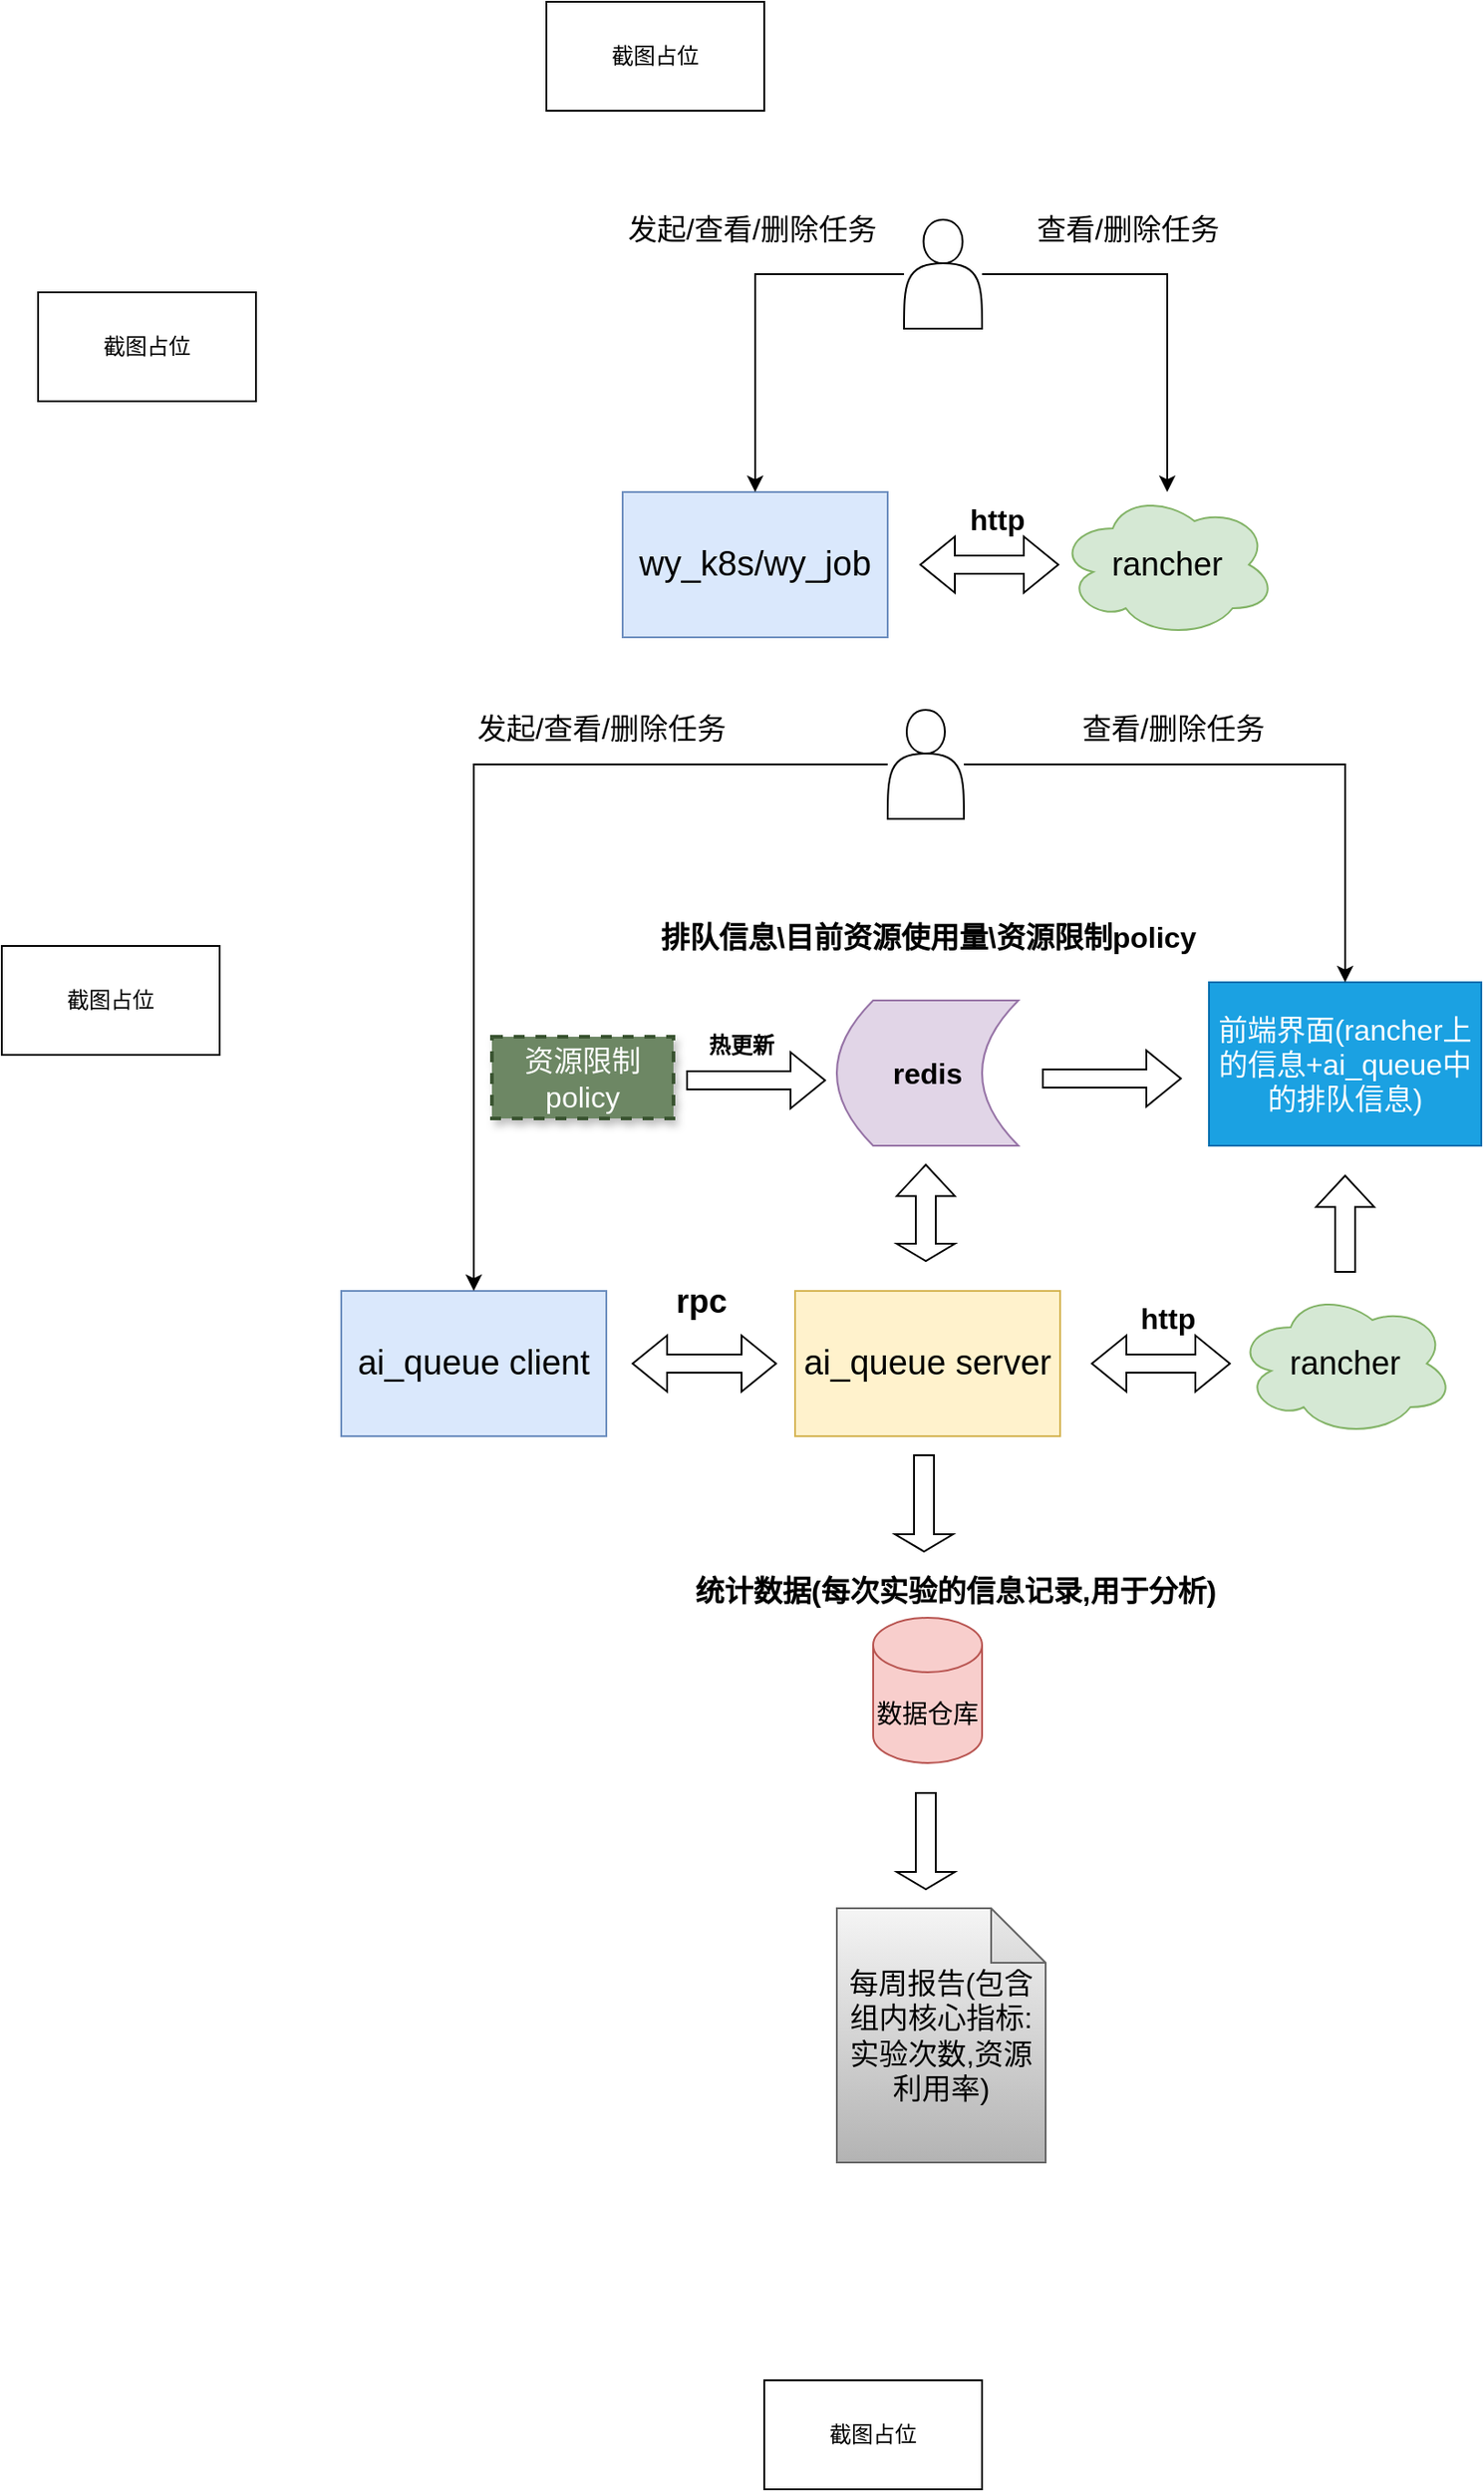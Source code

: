 <mxfile version="21.1.1" type="github">
  <diagram name="第 1 页" id="jlxmokwsTpVfqcsCxAWr">
    <mxGraphModel dx="2261" dy="1938" grid="1" gridSize="10" guides="1" tooltips="1" connect="1" arrows="1" fold="1" page="1" pageScale="1" pageWidth="827" pageHeight="1169" math="0" shadow="0">
      <root>
        <mxCell id="0" />
        <mxCell id="1" parent="0" />
        <mxCell id="wX64DrgatRNQEiag2DZ2-1" value="&lt;font style=&quot;font-size: 19px;&quot;&gt;wy_k8s/wy_job&lt;/font&gt;" style="rounded=0;whiteSpace=wrap;html=1;fillColor=#dae8fc;strokeColor=#6c8ebf;" vertex="1" parent="1">
          <mxGeometry x="222" y="10" width="146" height="80" as="geometry" />
        </mxCell>
        <mxCell id="wX64DrgatRNQEiag2DZ2-2" value="&lt;font style=&quot;font-size: 18px;&quot;&gt;rancher&lt;/font&gt;" style="ellipse;shape=cloud;whiteSpace=wrap;html=1;fillColor=#d5e8d4;strokeColor=#82b366;" vertex="1" parent="1">
          <mxGeometry x="462" y="10" width="120" height="80" as="geometry" />
        </mxCell>
        <mxCell id="wX64DrgatRNQEiag2DZ2-4" value="" style="shape=flexArrow;endArrow=classic;html=1;rounded=0;startArrow=block;" edge="1" parent="1">
          <mxGeometry width="50" height="50" relative="1" as="geometry">
            <mxPoint x="385.5" y="50" as="sourcePoint" />
            <mxPoint x="462.5" y="50" as="targetPoint" />
          </mxGeometry>
        </mxCell>
        <mxCell id="wX64DrgatRNQEiag2DZ2-5" value="&lt;font style=&quot;font-size: 18px;&quot;&gt;rancher&lt;/font&gt;" style="ellipse;shape=cloud;whiteSpace=wrap;html=1;fillColor=#d5e8d4;strokeColor=#82b366;" vertex="1" parent="1">
          <mxGeometry x="560" y="450" width="120" height="80" as="geometry" />
        </mxCell>
        <mxCell id="wX64DrgatRNQEiag2DZ2-6" value="&lt;span style=&quot;font-size: 19px;&quot;&gt;ai_queue client&lt;/span&gt;" style="rounded=0;whiteSpace=wrap;html=1;fillColor=#dae8fc;strokeColor=#6c8ebf;" vertex="1" parent="1">
          <mxGeometry x="67" y="450" width="146" height="80" as="geometry" />
        </mxCell>
        <mxCell id="wX64DrgatRNQEiag2DZ2-7" value="&lt;span style=&quot;font-size: 19px;&quot;&gt;ai_queue server&lt;/span&gt;" style="rounded=0;whiteSpace=wrap;html=1;fillColor=#fff2cc;strokeColor=#d6b656;" vertex="1" parent="1">
          <mxGeometry x="317" y="450" width="146" height="80" as="geometry" />
        </mxCell>
        <mxCell id="wX64DrgatRNQEiag2DZ2-8" value="&lt;b&gt;&lt;font style=&quot;font-size: 16px;&quot;&gt;http&lt;/font&gt;&lt;/b&gt;" style="text;html=1;align=center;verticalAlign=middle;resizable=0;points=[];autosize=1;strokeColor=none;fillColor=none;" vertex="1" parent="1">
          <mxGeometry x="402.5" y="10" width="50" height="30" as="geometry" />
        </mxCell>
        <mxCell id="wX64DrgatRNQEiag2DZ2-10" value="" style="shape=flexArrow;endArrow=classic;html=1;rounded=0;startArrow=block;" edge="1" parent="1">
          <mxGeometry width="50" height="50" relative="1" as="geometry">
            <mxPoint x="227" y="490" as="sourcePoint" />
            <mxPoint x="307" y="490" as="targetPoint" />
          </mxGeometry>
        </mxCell>
        <mxCell id="wX64DrgatRNQEiag2DZ2-11" value="&lt;b&gt;&lt;font style=&quot;font-size: 18px;&quot;&gt;rpc&lt;/font&gt;&lt;/b&gt;" style="text;html=1;align=center;verticalAlign=middle;resizable=0;points=[];autosize=1;strokeColor=none;fillColor=none;" vertex="1" parent="1">
          <mxGeometry x="240" y="436" width="50" height="40" as="geometry" />
        </mxCell>
        <mxCell id="wX64DrgatRNQEiag2DZ2-15" value="&lt;font style=&quot;font-size: 16px;&quot;&gt;&lt;b&gt;排队信息\目前资源使用量\资源限制policy&lt;/b&gt;&lt;/font&gt;" style="text;html=1;align=center;verticalAlign=middle;resizable=0;points=[];autosize=1;strokeColor=none;fillColor=none;" vertex="1" parent="1">
          <mxGeometry x="230" y="240" width="320" height="30" as="geometry" />
        </mxCell>
        <mxCell id="wX64DrgatRNQEiag2DZ2-16" value="&lt;font style=&quot;font-size: 14px;&quot;&gt;数据仓库&lt;/font&gt;" style="shape=cylinder3;whiteSpace=wrap;html=1;boundedLbl=1;backgroundOutline=1;size=15;fillColor=#f8cecc;strokeColor=#b85450;" vertex="1" parent="1">
          <mxGeometry x="360" y="630" width="60" height="80" as="geometry" />
        </mxCell>
        <mxCell id="wX64DrgatRNQEiag2DZ2-18" value="&lt;font style=&quot;font-size: 16px;&quot;&gt;&lt;b&gt;统计数据(每次实验的信息记录,用于分析)&lt;/b&gt;&lt;/font&gt;" style="text;html=1;align=center;verticalAlign=middle;resizable=0;points=[];autosize=1;strokeColor=none;fillColor=none;" vertex="1" parent="1">
          <mxGeometry x="250" y="600" width="310" height="30" as="geometry" />
        </mxCell>
        <mxCell id="wX64DrgatRNQEiag2DZ2-19" value="" style="shape=flexArrow;endArrow=classic;html=1;rounded=0;startArrow=block;" edge="1" parent="1">
          <mxGeometry width="50" height="50" relative="1" as="geometry">
            <mxPoint x="480" y="490" as="sourcePoint" />
            <mxPoint x="557" y="490" as="targetPoint" />
          </mxGeometry>
        </mxCell>
        <mxCell id="wX64DrgatRNQEiag2DZ2-20" value="&lt;b&gt;&lt;font style=&quot;font-size: 16px;&quot;&gt;http&lt;/font&gt;&lt;/b&gt;" style="text;html=1;align=center;verticalAlign=middle;resizable=0;points=[];autosize=1;strokeColor=none;fillColor=none;" vertex="1" parent="1">
          <mxGeometry x="497" y="450" width="50" height="30" as="geometry" />
        </mxCell>
        <mxCell id="wX64DrgatRNQEiag2DZ2-22" value="" style="shape=flexArrow;endArrow=classic;startArrow=classic;html=1;rounded=0;width=11;startSize=2.83;endSize=5.4;" edge="1" parent="1">
          <mxGeometry width="100" height="100" relative="1" as="geometry">
            <mxPoint x="389" y="434" as="sourcePoint" />
            <mxPoint x="389" y="380" as="targetPoint" />
          </mxGeometry>
        </mxCell>
        <mxCell id="wX64DrgatRNQEiag2DZ2-24" value="" style="shape=flexArrow;endArrow=none;startArrow=classic;html=1;rounded=0;width=11;startSize=2.83;endSize=5.4;endFill=0;" edge="1" parent="1">
          <mxGeometry width="100" height="100" relative="1" as="geometry">
            <mxPoint x="388" y="594" as="sourcePoint" />
            <mxPoint x="388" y="540" as="targetPoint" />
          </mxGeometry>
        </mxCell>
        <mxCell id="wX64DrgatRNQEiag2DZ2-25" value="&lt;font style=&quot;font-size: 16px;&quot;&gt;&lt;b&gt;redis&lt;/b&gt;&lt;/font&gt;" style="shape=dataStorage;whiteSpace=wrap;html=1;fixedSize=1;fillColor=#e1d5e7;strokeColor=#9673a6;" vertex="1" parent="1">
          <mxGeometry x="340" y="290" width="100" height="80" as="geometry" />
        </mxCell>
        <mxCell id="wX64DrgatRNQEiag2DZ2-26" value="&lt;font style=&quot;font-size: 16px;&quot;&gt;前端界面(rancher上的信息+ai_queue中的排队信息)&lt;/font&gt;" style="rounded=0;whiteSpace=wrap;html=1;fillColor=#1ba1e2;fontColor=#ffffff;strokeColor=#006EAF;" vertex="1" parent="1">
          <mxGeometry x="545" y="280" width="150" height="90" as="geometry" />
        </mxCell>
        <mxCell id="wX64DrgatRNQEiag2DZ2-28" style="edgeStyle=orthogonalEdgeStyle;rounded=0;orthogonalLoop=1;jettySize=auto;html=1;" edge="1" parent="1" source="wX64DrgatRNQEiag2DZ2-27" target="wX64DrgatRNQEiag2DZ2-1">
          <mxGeometry relative="1" as="geometry" />
        </mxCell>
        <mxCell id="wX64DrgatRNQEiag2DZ2-34" style="edgeStyle=orthogonalEdgeStyle;rounded=0;orthogonalLoop=1;jettySize=auto;html=1;" edge="1" parent="1" source="wX64DrgatRNQEiag2DZ2-27" target="wX64DrgatRNQEiag2DZ2-2">
          <mxGeometry relative="1" as="geometry" />
        </mxCell>
        <mxCell id="wX64DrgatRNQEiag2DZ2-27" value="" style="shape=actor;whiteSpace=wrap;html=1;" vertex="1" parent="1">
          <mxGeometry x="377" y="-140" width="43" height="60" as="geometry" />
        </mxCell>
        <mxCell id="wX64DrgatRNQEiag2DZ2-31" style="edgeStyle=orthogonalEdgeStyle;rounded=0;orthogonalLoop=1;jettySize=auto;html=1;" edge="1" parent="1" source="wX64DrgatRNQEiag2DZ2-30" target="wX64DrgatRNQEiag2DZ2-6">
          <mxGeometry relative="1" as="geometry" />
        </mxCell>
        <mxCell id="wX64DrgatRNQEiag2DZ2-32" style="edgeStyle=orthogonalEdgeStyle;rounded=0;orthogonalLoop=1;jettySize=auto;html=1;" edge="1" parent="1" source="wX64DrgatRNQEiag2DZ2-30" target="wX64DrgatRNQEiag2DZ2-26">
          <mxGeometry relative="1" as="geometry" />
        </mxCell>
        <mxCell id="wX64DrgatRNQEiag2DZ2-30" value="" style="shape=actor;whiteSpace=wrap;html=1;" vertex="1" parent="1">
          <mxGeometry x="368" y="130" width="42" height="60" as="geometry" />
        </mxCell>
        <mxCell id="wX64DrgatRNQEiag2DZ2-35" value="" style="shape=flexArrow;endArrow=classic;html=1;rounded=0;startArrow=none;startFill=0;" edge="1" parent="1">
          <mxGeometry width="50" height="50" relative="1" as="geometry">
            <mxPoint x="453" y="333" as="sourcePoint" />
            <mxPoint x="530" y="333" as="targetPoint" />
          </mxGeometry>
        </mxCell>
        <mxCell id="wX64DrgatRNQEiag2DZ2-36" value="" style="shape=flexArrow;endArrow=classic;startArrow=none;html=1;rounded=0;width=11;startSize=2.83;endSize=5.4;startFill=0;" edge="1" parent="1">
          <mxGeometry width="100" height="100" relative="1" as="geometry">
            <mxPoint x="620" y="440" as="sourcePoint" />
            <mxPoint x="620" y="386" as="targetPoint" />
          </mxGeometry>
        </mxCell>
        <mxCell id="wX64DrgatRNQEiag2DZ2-37" value="&lt;font style=&quot;font-size: 16px;&quot;&gt;资源限制policy&lt;/font&gt;" style="rounded=0;whiteSpace=wrap;html=1;labelBorderColor=none;dashed=1;fillColor=#6d8764;fontColor=#ffffff;strokeColor=#3A5431;strokeWidth=2;shadow=1;glass=0;" vertex="1" parent="1">
          <mxGeometry x="150" y="310" width="100" height="45" as="geometry" />
        </mxCell>
        <mxCell id="wX64DrgatRNQEiag2DZ2-38" value="" style="shape=flexArrow;endArrow=classic;html=1;rounded=0;startArrow=none;startFill=0;" edge="1" parent="1">
          <mxGeometry width="50" height="50" relative="1" as="geometry">
            <mxPoint x="257" y="334" as="sourcePoint" />
            <mxPoint x="334" y="334" as="targetPoint" />
          </mxGeometry>
        </mxCell>
        <mxCell id="wX64DrgatRNQEiag2DZ2-39" value="&lt;span&gt;热更新&lt;/span&gt;" style="text;html=1;align=center;verticalAlign=middle;resizable=0;points=[];autosize=1;strokeColor=none;fillColor=none;fontStyle=1" vertex="1" parent="1">
          <mxGeometry x="257" y="300" width="60" height="30" as="geometry" />
        </mxCell>
        <mxCell id="wX64DrgatRNQEiag2DZ2-40" value="截图占位" style="whiteSpace=wrap;html=1;" vertex="1" parent="1">
          <mxGeometry x="-100" y="-100" width="120" height="60" as="geometry" />
        </mxCell>
        <mxCell id="wX64DrgatRNQEiag2DZ2-41" value="截图占位" style="whiteSpace=wrap;html=1;" vertex="1" parent="1">
          <mxGeometry x="-120" y="260" width="120" height="60" as="geometry" />
        </mxCell>
        <mxCell id="wX64DrgatRNQEiag2DZ2-42" value="截图占位" style="whiteSpace=wrap;html=1;" vertex="1" parent="1">
          <mxGeometry x="180" y="-260" width="120" height="60" as="geometry" />
        </mxCell>
        <mxCell id="wX64DrgatRNQEiag2DZ2-43" value="&lt;font style=&quot;font-size: 16px;&quot;&gt;发起/查看/删除任务&lt;/font&gt;" style="text;html=1;align=center;verticalAlign=middle;resizable=0;points=[];autosize=1;strokeColor=none;fillColor=none;" vertex="1" parent="1">
          <mxGeometry x="130" y="125" width="160" height="30" as="geometry" />
        </mxCell>
        <mxCell id="wX64DrgatRNQEiag2DZ2-44" value="&lt;font style=&quot;font-size: 16px;&quot;&gt;查看/删除任务&lt;/font&gt;" style="text;html=1;align=center;verticalAlign=middle;resizable=0;points=[];autosize=1;strokeColor=none;fillColor=none;" vertex="1" parent="1">
          <mxGeometry x="465" y="125" width="120" height="30" as="geometry" />
        </mxCell>
        <mxCell id="wX64DrgatRNQEiag2DZ2-45" value="&lt;font style=&quot;font-size: 16px;&quot;&gt;查看/删除任务&lt;/font&gt;" style="text;html=1;align=center;verticalAlign=middle;resizable=0;points=[];autosize=1;strokeColor=none;fillColor=none;" vertex="1" parent="1">
          <mxGeometry x="440" y="-150" width="120" height="30" as="geometry" />
        </mxCell>
        <mxCell id="wX64DrgatRNQEiag2DZ2-46" value="&lt;font style=&quot;font-size: 16px;&quot;&gt;发起/查看/删除任务&lt;/font&gt;" style="text;html=1;align=center;verticalAlign=middle;resizable=0;points=[];autosize=1;strokeColor=none;fillColor=none;" vertex="1" parent="1">
          <mxGeometry x="213" y="-150" width="160" height="30" as="geometry" />
        </mxCell>
        <mxCell id="wX64DrgatRNQEiag2DZ2-48" value="" style="shape=flexArrow;endArrow=none;startArrow=classic;html=1;rounded=0;width=11;startSize=2.83;endSize=5.4;endFill=0;" edge="1" parent="1">
          <mxGeometry width="100" height="100" relative="1" as="geometry">
            <mxPoint x="389" y="780" as="sourcePoint" />
            <mxPoint x="389" y="726" as="targetPoint" />
          </mxGeometry>
        </mxCell>
        <mxCell id="wX64DrgatRNQEiag2DZ2-49" value="&lt;font style=&quot;font-size: 16px;&quot;&gt;每周报告(包含组内核心指标:实验次数,资源利用率)&lt;/font&gt;" style="shape=note;whiteSpace=wrap;html=1;backgroundOutline=1;darkOpacity=0.05;fillColor=#f5f5f5;gradientColor=#b3b3b3;strokeColor=#666666;" vertex="1" parent="1">
          <mxGeometry x="340" y="790" width="115" height="140" as="geometry" />
        </mxCell>
        <mxCell id="wX64DrgatRNQEiag2DZ2-50" value="截图占位" style="whiteSpace=wrap;html=1;" vertex="1" parent="1">
          <mxGeometry x="300" y="1050" width="120" height="60" as="geometry" />
        </mxCell>
      </root>
    </mxGraphModel>
  </diagram>
</mxfile>
